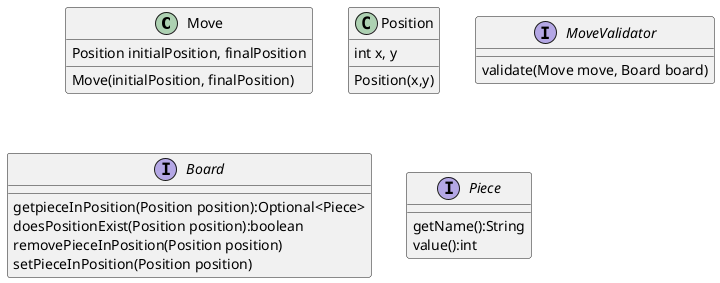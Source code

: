 @startuml Chess
class Move
Move : Position initialPosition, finalPosition
Move : Move(initialPosition, finalPosition)

class Position
Position : int x, y
Position : Position(x,y)

interface MoveValidator
MoveValidator : validate(Move move, Board board)

' Piece Handler
interface Board
Board : getpieceInPosition(Position position):Optional<Piece>
Board : doesPositionExist(Position position):boolean
Board : removePieceInPosition(Position position)
Board : setPieceInPosition(Position position)

interface Piece
Piece : getName():String
Piece : value():int


@enduml